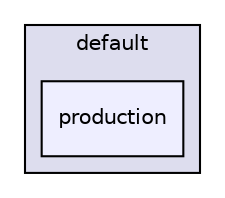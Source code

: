 digraph "dspic33e/qcomp-sim-c.X/build/default/production" {
  compound=true
  node [ fontsize="10", fontname="Helvetica"];
  edge [ labelfontsize="10", labelfontname="Helvetica"];
  subgraph clusterdir_9e6e4680045fe047bae6186b494d9eef {
    graph [ bgcolor="#ddddee", pencolor="black", label="default" fontname="Helvetica", fontsize="10", URL="dir_9e6e4680045fe047bae6186b494d9eef.html"]
  dir_8aaf2b3b59ca49b24ed3cb0d7d4e1521 [shape=box, label="production", style="filled", fillcolor="#eeeeff", pencolor="black", URL="dir_8aaf2b3b59ca49b24ed3cb0d7d4e1521.html"];
  }
}
